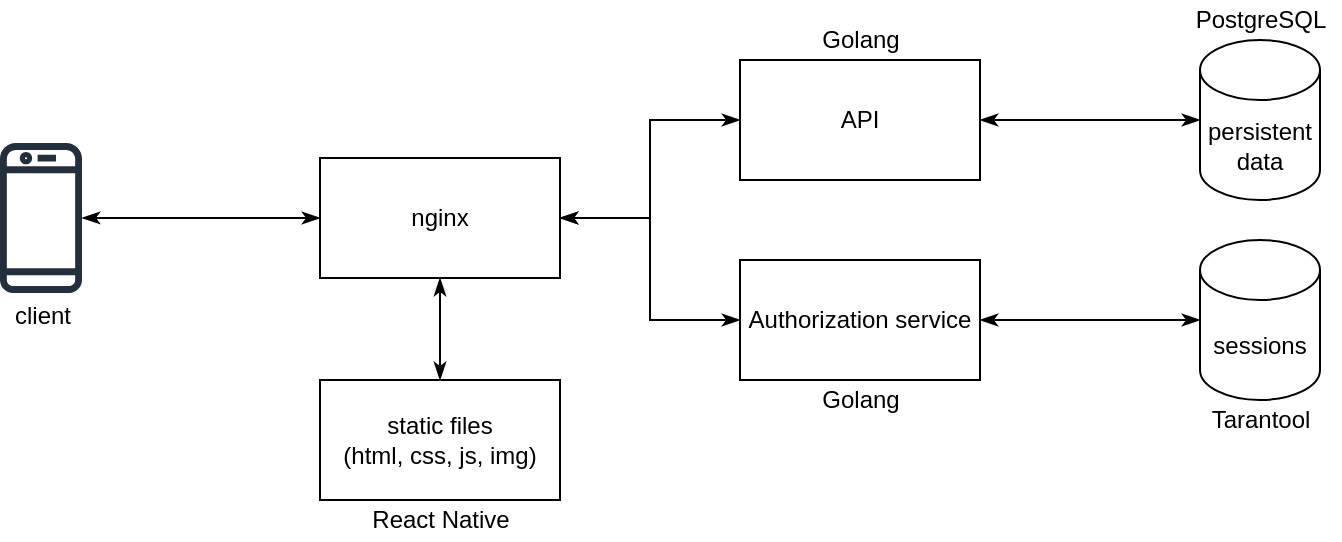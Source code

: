 <mxfile version="17.1.3" type="device"><diagram id="kERg874fULRucBCLGqfG" name="Page-1"><mxGraphModel dx="946" dy="646" grid="1" gridSize="10" guides="1" tooltips="1" connect="1" arrows="1" fold="1" page="1" pageScale="1" pageWidth="827" pageHeight="1169" math="0" shadow="0"><root><mxCell id="0"/><mxCell id="1" parent="0"/><mxCell id="_glrjYXe0ZG2v26NfEBi-2" value="" style="sketch=0;outlineConnect=0;fontColor=#232F3E;gradientColor=none;fillColor=#232F3D;strokeColor=none;dashed=0;verticalLabelPosition=bottom;verticalAlign=top;align=center;html=1;fontSize=12;fontStyle=0;aspect=fixed;pointerEvents=1;shape=mxgraph.aws4.mobile_client;" vertex="1" parent="1"><mxGeometry x="80" y="240" width="41" height="78" as="geometry"/></mxCell><mxCell id="_glrjYXe0ZG2v26NfEBi-16" style="edgeStyle=orthogonalEdgeStyle;rounded=0;orthogonalLoop=1;jettySize=auto;html=1;exitX=0;exitY=0.5;exitDx=0;exitDy=0;startArrow=classicThin;startFill=1;endArrow=classicThin;endFill=1;" edge="1" parent="1" source="_glrjYXe0ZG2v26NfEBi-3" target="_glrjYXe0ZG2v26NfEBi-2"><mxGeometry relative="1" as="geometry"/></mxCell><mxCell id="_glrjYXe0ZG2v26NfEBi-17" style="edgeStyle=orthogonalEdgeStyle;rounded=0;orthogonalLoop=1;jettySize=auto;html=1;exitX=0.5;exitY=1;exitDx=0;exitDy=0;entryX=0.5;entryY=0;entryDx=0;entryDy=0;startArrow=classicThin;startFill=1;endArrow=classicThin;endFill=1;" edge="1" parent="1" source="_glrjYXe0ZG2v26NfEBi-3" target="_glrjYXe0ZG2v26NfEBi-4"><mxGeometry relative="1" as="geometry"/></mxCell><mxCell id="_glrjYXe0ZG2v26NfEBi-18" style="edgeStyle=orthogonalEdgeStyle;rounded=0;orthogonalLoop=1;jettySize=auto;html=1;exitX=1;exitY=0.5;exitDx=0;exitDy=0;entryX=0;entryY=0.5;entryDx=0;entryDy=0;startArrow=classicThin;startFill=1;endArrow=classicThin;endFill=1;" edge="1" parent="1" source="_glrjYXe0ZG2v26NfEBi-3" target="_glrjYXe0ZG2v26NfEBi-9"><mxGeometry relative="1" as="geometry"/></mxCell><mxCell id="_glrjYXe0ZG2v26NfEBi-19" style="edgeStyle=orthogonalEdgeStyle;rounded=0;orthogonalLoop=1;jettySize=auto;html=1;exitX=1;exitY=0.5;exitDx=0;exitDy=0;startArrow=classicThin;startFill=1;endArrow=classicThin;endFill=1;" edge="1" parent="1" source="_glrjYXe0ZG2v26NfEBi-3" target="_glrjYXe0ZG2v26NfEBi-7"><mxGeometry relative="1" as="geometry"/></mxCell><mxCell id="_glrjYXe0ZG2v26NfEBi-3" value="nginx" style="rounded=0;whiteSpace=wrap;html=1;" vertex="1" parent="1"><mxGeometry x="240" y="249" width="120" height="60" as="geometry"/></mxCell><mxCell id="_glrjYXe0ZG2v26NfEBi-4" value="static files&lt;br&gt;(html, css, js, img)" style="rounded=0;whiteSpace=wrap;html=1;" vertex="1" parent="1"><mxGeometry x="240" y="360" width="120" height="60" as="geometry"/></mxCell><mxCell id="_glrjYXe0ZG2v26NfEBi-20" style="edgeStyle=orthogonalEdgeStyle;rounded=0;orthogonalLoop=1;jettySize=auto;html=1;exitX=1;exitY=0.5;exitDx=0;exitDy=0;entryX=0;entryY=0.5;entryDx=0;entryDy=0;entryPerimeter=0;startArrow=classicThin;startFill=1;endArrow=classicThin;endFill=1;" edge="1" parent="1" source="_glrjYXe0ZG2v26NfEBi-7" target="_glrjYXe0ZG2v26NfEBi-8"><mxGeometry relative="1" as="geometry"/></mxCell><mxCell id="_glrjYXe0ZG2v26NfEBi-7" value="API" style="rounded=0;whiteSpace=wrap;html=1;" vertex="1" parent="1"><mxGeometry x="450" y="200" width="120" height="60" as="geometry"/></mxCell><mxCell id="_glrjYXe0ZG2v26NfEBi-8" value="persistent&lt;br&gt;data" style="shape=cylinder3;whiteSpace=wrap;html=1;boundedLbl=1;backgroundOutline=1;size=15;" vertex="1" parent="1"><mxGeometry x="680" y="190" width="60" height="80" as="geometry"/></mxCell><mxCell id="_glrjYXe0ZG2v26NfEBi-21" style="edgeStyle=orthogonalEdgeStyle;rounded=0;orthogonalLoop=1;jettySize=auto;html=1;exitX=1;exitY=0.5;exitDx=0;exitDy=0;entryX=0;entryY=0.5;entryDx=0;entryDy=0;entryPerimeter=0;startArrow=classicThin;startFill=1;endArrow=classicThin;endFill=1;" edge="1" parent="1" source="_glrjYXe0ZG2v26NfEBi-9" target="_glrjYXe0ZG2v26NfEBi-11"><mxGeometry relative="1" as="geometry"/></mxCell><mxCell id="_glrjYXe0ZG2v26NfEBi-9" value="Authorization service" style="rounded=0;whiteSpace=wrap;html=1;" vertex="1" parent="1"><mxGeometry x="450" y="300" width="120" height="60" as="geometry"/></mxCell><mxCell id="_glrjYXe0ZG2v26NfEBi-10" value="PostgreSQL" style="text;html=1;align=center;verticalAlign=middle;resizable=0;points=[];autosize=1;strokeColor=none;fillColor=none;" vertex="1" parent="1"><mxGeometry x="670" y="170" width="80" height="20" as="geometry"/></mxCell><mxCell id="_glrjYXe0ZG2v26NfEBi-11" value="sessions" style="shape=cylinder3;whiteSpace=wrap;html=1;boundedLbl=1;backgroundOutline=1;size=15;" vertex="1" parent="1"><mxGeometry x="680" y="290" width="60" height="80" as="geometry"/></mxCell><mxCell id="_glrjYXe0ZG2v26NfEBi-12" value="Tarantool" style="text;html=1;align=center;verticalAlign=middle;resizable=0;points=[];autosize=1;strokeColor=none;fillColor=none;" vertex="1" parent="1"><mxGeometry x="675" y="370" width="70" height="20" as="geometry"/></mxCell><mxCell id="_glrjYXe0ZG2v26NfEBi-13" value="React Native" style="text;html=1;align=center;verticalAlign=middle;resizable=0;points=[];autosize=1;strokeColor=none;fillColor=none;" vertex="1" parent="1"><mxGeometry x="260" y="420" width="80" height="20" as="geometry"/></mxCell><mxCell id="_glrjYXe0ZG2v26NfEBi-14" value="Golang" style="text;html=1;align=center;verticalAlign=middle;resizable=0;points=[];autosize=1;strokeColor=none;fillColor=none;" vertex="1" parent="1"><mxGeometry x="485" y="360" width="50" height="20" as="geometry"/></mxCell><mxCell id="_glrjYXe0ZG2v26NfEBi-15" value="Golang" style="text;html=1;align=center;verticalAlign=middle;resizable=0;points=[];autosize=1;strokeColor=none;fillColor=none;" vertex="1" parent="1"><mxGeometry x="485" y="180" width="50" height="20" as="geometry"/></mxCell><mxCell id="_glrjYXe0ZG2v26NfEBi-22" value="client" style="text;html=1;align=center;verticalAlign=middle;resizable=0;points=[];autosize=1;strokeColor=none;fillColor=none;" vertex="1" parent="1"><mxGeometry x="81" y="318" width="40" height="20" as="geometry"/></mxCell></root></mxGraphModel></diagram></mxfile>
